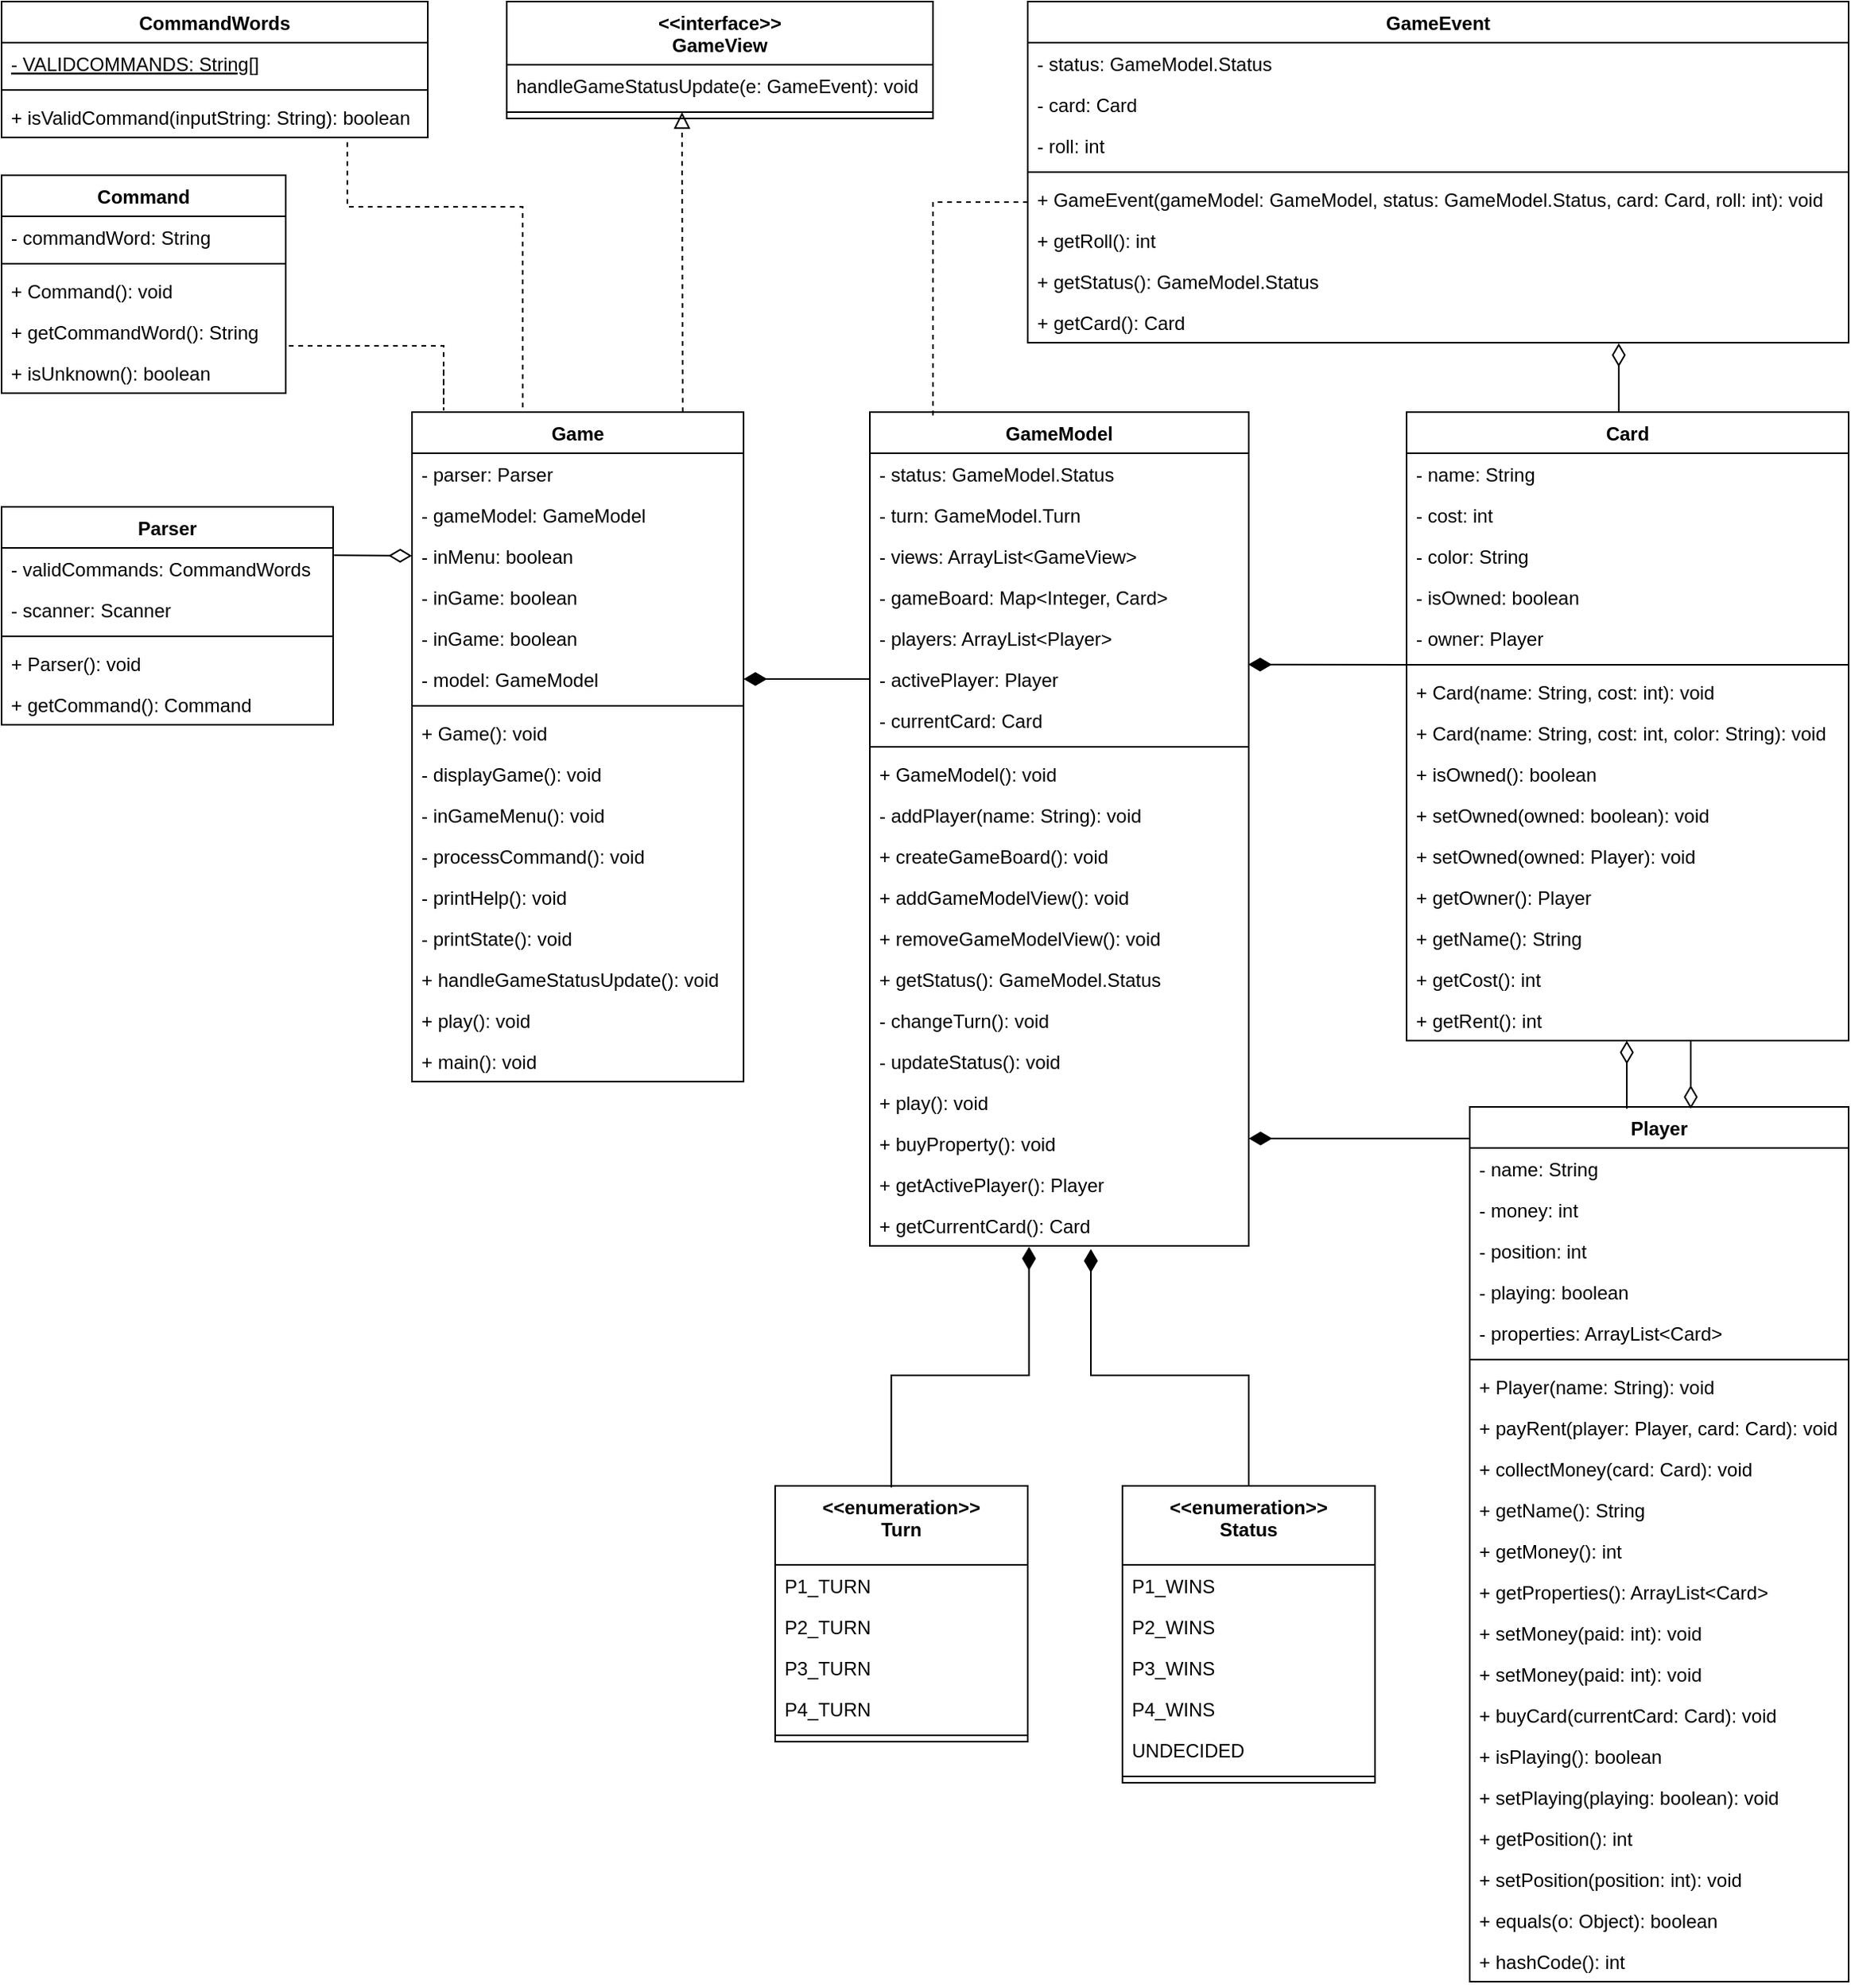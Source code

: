 <mxfile version="15.5.9" type="device"><diagram id="En4SLBmywzHN_7WKzqyG" name="Page-1"><mxGraphModel dx="1293" dy="629" grid="1" gridSize="10" guides="1" tooltips="1" connect="1" arrows="1" fold="1" page="1" pageScale="1" pageWidth="850" pageHeight="1100" math="0" shadow="0"><root><mxCell id="0"/><mxCell id="1" parent="0"/><mxCell id="hy_vPj-adhAZr2jbhqK9-1" value="Game" style="swimlane;fontStyle=1;align=center;verticalAlign=top;childLayout=stackLayout;horizontal=1;startSize=26;horizontalStack=0;resizeParent=1;resizeParentMax=0;resizeLast=0;collapsible=1;marginBottom=0;" parent="1" vertex="1"><mxGeometry x="570" y="460" width="210" height="424" as="geometry"/></mxCell><mxCell id="hy_vPj-adhAZr2jbhqK9-2" value="- parser: Parser&#xA;&#xA;" style="text;strokeColor=none;fillColor=none;align=left;verticalAlign=top;spacingLeft=4;spacingRight=4;overflow=hidden;rotatable=0;points=[[0,0.5],[1,0.5]];portConstraint=eastwest;" parent="hy_vPj-adhAZr2jbhqK9-1" vertex="1"><mxGeometry y="26" width="210" height="26" as="geometry"/></mxCell><mxCell id="hy_vPj-adhAZr2jbhqK9-40" value="- gameModel: GameModel&#xA;&#xA;" style="text;strokeColor=none;fillColor=none;align=left;verticalAlign=top;spacingLeft=4;spacingRight=4;overflow=hidden;rotatable=0;points=[[0,0.5],[1,0.5]];portConstraint=eastwest;" parent="hy_vPj-adhAZr2jbhqK9-1" vertex="1"><mxGeometry y="52" width="210" height="26" as="geometry"/></mxCell><mxCell id="hy_vPj-adhAZr2jbhqK9-41" value="- inMenu: boolean&#xA;&#xA;" style="text;strokeColor=none;fillColor=none;align=left;verticalAlign=top;spacingLeft=4;spacingRight=4;overflow=hidden;rotatable=0;points=[[0,0.5],[1,0.5]];portConstraint=eastwest;" parent="hy_vPj-adhAZr2jbhqK9-1" vertex="1"><mxGeometry y="78" width="210" height="26" as="geometry"/></mxCell><mxCell id="hy_vPj-adhAZr2jbhqK9-42" value="- inGame: boolean&#xA;&#xA;" style="text;strokeColor=none;fillColor=none;align=left;verticalAlign=top;spacingLeft=4;spacingRight=4;overflow=hidden;rotatable=0;points=[[0,0.5],[1,0.5]];portConstraint=eastwest;" parent="hy_vPj-adhAZr2jbhqK9-1" vertex="1"><mxGeometry y="104" width="210" height="26" as="geometry"/></mxCell><mxCell id="hy_vPj-adhAZr2jbhqK9-43" value="- inGame: boolean&#xA;&#xA;" style="text;strokeColor=none;fillColor=none;align=left;verticalAlign=top;spacingLeft=4;spacingRight=4;overflow=hidden;rotatable=0;points=[[0,0.5],[1,0.5]];portConstraint=eastwest;" parent="hy_vPj-adhAZr2jbhqK9-1" vertex="1"><mxGeometry y="130" width="210" height="26" as="geometry"/></mxCell><mxCell id="hy_vPj-adhAZr2jbhqK9-44" value="- model: GameModel&#xA;&#xA;" style="text;strokeColor=none;fillColor=none;align=left;verticalAlign=top;spacingLeft=4;spacingRight=4;overflow=hidden;rotatable=0;points=[[0,0.5],[1,0.5]];portConstraint=eastwest;" parent="hy_vPj-adhAZr2jbhqK9-1" vertex="1"><mxGeometry y="156" width="210" height="26" as="geometry"/></mxCell><mxCell id="hy_vPj-adhAZr2jbhqK9-3" value="" style="line;strokeWidth=1;fillColor=none;align=left;verticalAlign=middle;spacingTop=-1;spacingLeft=3;spacingRight=3;rotatable=0;labelPosition=right;points=[];portConstraint=eastwest;" parent="hy_vPj-adhAZr2jbhqK9-1" vertex="1"><mxGeometry y="182" width="210" height="8" as="geometry"/></mxCell><mxCell id="hy_vPj-adhAZr2jbhqK9-4" value="+ Game(): void" style="text;strokeColor=none;fillColor=none;align=left;verticalAlign=top;spacingLeft=4;spacingRight=4;overflow=hidden;rotatable=0;points=[[0,0.5],[1,0.5]];portConstraint=eastwest;" parent="hy_vPj-adhAZr2jbhqK9-1" vertex="1"><mxGeometry y="190" width="210" height="26" as="geometry"/></mxCell><mxCell id="hy_vPj-adhAZr2jbhqK9-45" value="- displayGame(): void" style="text;strokeColor=none;fillColor=none;align=left;verticalAlign=top;spacingLeft=4;spacingRight=4;overflow=hidden;rotatable=0;points=[[0,0.5],[1,0.5]];portConstraint=eastwest;" parent="hy_vPj-adhAZr2jbhqK9-1" vertex="1"><mxGeometry y="216" width="210" height="26" as="geometry"/></mxCell><mxCell id="hy_vPj-adhAZr2jbhqK9-46" value="- inGameMenu(): void" style="text;strokeColor=none;fillColor=none;align=left;verticalAlign=top;spacingLeft=4;spacingRight=4;overflow=hidden;rotatable=0;points=[[0,0.5],[1,0.5]];portConstraint=eastwest;" parent="hy_vPj-adhAZr2jbhqK9-1" vertex="1"><mxGeometry y="242" width="210" height="26" as="geometry"/></mxCell><mxCell id="hy_vPj-adhAZr2jbhqK9-47" value="- processCommand(): void" style="text;strokeColor=none;fillColor=none;align=left;verticalAlign=top;spacingLeft=4;spacingRight=4;overflow=hidden;rotatable=0;points=[[0,0.5],[1,0.5]];portConstraint=eastwest;" parent="hy_vPj-adhAZr2jbhqK9-1" vertex="1"><mxGeometry y="268" width="210" height="26" as="geometry"/></mxCell><mxCell id="hy_vPj-adhAZr2jbhqK9-48" value="- printHelp(): void" style="text;strokeColor=none;fillColor=none;align=left;verticalAlign=top;spacingLeft=4;spacingRight=4;overflow=hidden;rotatable=0;points=[[0,0.5],[1,0.5]];portConstraint=eastwest;" parent="hy_vPj-adhAZr2jbhqK9-1" vertex="1"><mxGeometry y="294" width="210" height="26" as="geometry"/></mxCell><mxCell id="hy_vPj-adhAZr2jbhqK9-49" value="- printState(): void" style="text;strokeColor=none;fillColor=none;align=left;verticalAlign=top;spacingLeft=4;spacingRight=4;overflow=hidden;rotatable=0;points=[[0,0.5],[1,0.5]];portConstraint=eastwest;" parent="hy_vPj-adhAZr2jbhqK9-1" vertex="1"><mxGeometry y="320" width="210" height="26" as="geometry"/></mxCell><mxCell id="hy_vPj-adhAZr2jbhqK9-50" value="+ handleGameStatusUpdate(): void" style="text;strokeColor=none;fillColor=none;align=left;verticalAlign=top;spacingLeft=4;spacingRight=4;overflow=hidden;rotatable=0;points=[[0,0.5],[1,0.5]];portConstraint=eastwest;" parent="hy_vPj-adhAZr2jbhqK9-1" vertex="1"><mxGeometry y="346" width="210" height="26" as="geometry"/></mxCell><mxCell id="hy_vPj-adhAZr2jbhqK9-51" value="+ play(): void" style="text;strokeColor=none;fillColor=none;align=left;verticalAlign=top;spacingLeft=4;spacingRight=4;overflow=hidden;rotatable=0;points=[[0,0.5],[1,0.5]];portConstraint=eastwest;" parent="hy_vPj-adhAZr2jbhqK9-1" vertex="1"><mxGeometry y="372" width="210" height="26" as="geometry"/></mxCell><mxCell id="hy_vPj-adhAZr2jbhqK9-52" value="+ main(): void" style="text;strokeColor=none;fillColor=none;align=left;verticalAlign=top;spacingLeft=4;spacingRight=4;overflow=hidden;rotatable=0;points=[[0,0.5],[1,0.5]];portConstraint=eastwest;" parent="hy_vPj-adhAZr2jbhqK9-1" vertex="1"><mxGeometry y="398" width="210" height="26" as="geometry"/></mxCell><mxCell id="hy_vPj-adhAZr2jbhqK9-5" value="GameEvent" style="swimlane;fontStyle=1;align=center;verticalAlign=top;childLayout=stackLayout;horizontal=1;startSize=26;horizontalStack=0;resizeParent=1;resizeParentMax=0;resizeLast=0;collapsible=1;marginBottom=0;" parent="1" vertex="1"><mxGeometry x="960" y="200" width="520" height="216" as="geometry"/></mxCell><mxCell id="hy_vPj-adhAZr2jbhqK9-6" value="- status: GameModel.Status" style="text;strokeColor=none;fillColor=none;align=left;verticalAlign=top;spacingLeft=4;spacingRight=4;overflow=hidden;rotatable=0;points=[[0,0.5],[1,0.5]];portConstraint=eastwest;" parent="hy_vPj-adhAZr2jbhqK9-5" vertex="1"><mxGeometry y="26" width="520" height="26" as="geometry"/></mxCell><mxCell id="hy_vPj-adhAZr2jbhqK9-90" value="- card: Card" style="text;strokeColor=none;fillColor=none;align=left;verticalAlign=top;spacingLeft=4;spacingRight=4;overflow=hidden;rotatable=0;points=[[0,0.5],[1,0.5]];portConstraint=eastwest;" parent="hy_vPj-adhAZr2jbhqK9-5" vertex="1"><mxGeometry y="52" width="520" height="26" as="geometry"/></mxCell><mxCell id="hy_vPj-adhAZr2jbhqK9-91" value="- roll: int" style="text;strokeColor=none;fillColor=none;align=left;verticalAlign=top;spacingLeft=4;spacingRight=4;overflow=hidden;rotatable=0;points=[[0,0.5],[1,0.5]];portConstraint=eastwest;" parent="hy_vPj-adhAZr2jbhqK9-5" vertex="1"><mxGeometry y="78" width="520" height="26" as="geometry"/></mxCell><mxCell id="hy_vPj-adhAZr2jbhqK9-7" value="" style="line;strokeWidth=1;fillColor=none;align=left;verticalAlign=middle;spacingTop=-1;spacingLeft=3;spacingRight=3;rotatable=0;labelPosition=right;points=[];portConstraint=eastwest;" parent="hy_vPj-adhAZr2jbhqK9-5" vertex="1"><mxGeometry y="104" width="520" height="8" as="geometry"/></mxCell><mxCell id="hy_vPj-adhAZr2jbhqK9-8" value="+ GameEvent(gameModel: GameModel, status: GameModel.Status, card: Card, roll: int): void" style="text;strokeColor=none;fillColor=none;align=left;verticalAlign=top;spacingLeft=4;spacingRight=4;overflow=hidden;rotatable=0;points=[[0,0.5],[1,0.5]];portConstraint=eastwest;" parent="hy_vPj-adhAZr2jbhqK9-5" vertex="1"><mxGeometry y="112" width="520" height="26" as="geometry"/></mxCell><mxCell id="hy_vPj-adhAZr2jbhqK9-92" value="+ getRoll(): int" style="text;strokeColor=none;fillColor=none;align=left;verticalAlign=top;spacingLeft=4;spacingRight=4;overflow=hidden;rotatable=0;points=[[0,0.5],[1,0.5]];portConstraint=eastwest;" parent="hy_vPj-adhAZr2jbhqK9-5" vertex="1"><mxGeometry y="138" width="520" height="26" as="geometry"/></mxCell><mxCell id="hy_vPj-adhAZr2jbhqK9-93" value="+ getStatus(): GameModel.Status" style="text;strokeColor=none;fillColor=none;align=left;verticalAlign=top;spacingLeft=4;spacingRight=4;overflow=hidden;rotatable=0;points=[[0,0.5],[1,0.5]];portConstraint=eastwest;" parent="hy_vPj-adhAZr2jbhqK9-5" vertex="1"><mxGeometry y="164" width="520" height="26" as="geometry"/></mxCell><mxCell id="hy_vPj-adhAZr2jbhqK9-94" value="+ getCard(): Card" style="text;strokeColor=none;fillColor=none;align=left;verticalAlign=top;spacingLeft=4;spacingRight=4;overflow=hidden;rotatable=0;points=[[0,0.5],[1,0.5]];portConstraint=eastwest;" parent="hy_vPj-adhAZr2jbhqK9-5" vertex="1"><mxGeometry y="190" width="520" height="26" as="geometry"/></mxCell><mxCell id="hy_vPj-adhAZr2jbhqK9-11" value="Parser" style="swimlane;fontStyle=1;align=center;verticalAlign=top;childLayout=stackLayout;horizontal=1;startSize=26;horizontalStack=0;resizeParent=1;resizeParentMax=0;resizeLast=0;collapsible=1;marginBottom=0;" parent="1" vertex="1"><mxGeometry x="310" y="520" width="210" height="138" as="geometry"/></mxCell><mxCell id="hy_vPj-adhAZr2jbhqK9-12" value="- validCommands: CommandWords" style="text;strokeColor=none;fillColor=none;align=left;verticalAlign=top;spacingLeft=4;spacingRight=4;overflow=hidden;rotatable=0;points=[[0,0.5],[1,0.5]];portConstraint=eastwest;" parent="hy_vPj-adhAZr2jbhqK9-11" vertex="1"><mxGeometry y="26" width="210" height="26" as="geometry"/></mxCell><mxCell id="hy_vPj-adhAZr2jbhqK9-146" value="- scanner: Scanner" style="text;strokeColor=none;fillColor=none;align=left;verticalAlign=top;spacingLeft=4;spacingRight=4;overflow=hidden;rotatable=0;points=[[0,0.5],[1,0.5]];portConstraint=eastwest;" parent="hy_vPj-adhAZr2jbhqK9-11" vertex="1"><mxGeometry y="52" width="210" height="26" as="geometry"/></mxCell><mxCell id="hy_vPj-adhAZr2jbhqK9-13" value="" style="line;strokeWidth=1;fillColor=none;align=left;verticalAlign=middle;spacingTop=-1;spacingLeft=3;spacingRight=3;rotatable=0;labelPosition=right;points=[];portConstraint=eastwest;" parent="hy_vPj-adhAZr2jbhqK9-11" vertex="1"><mxGeometry y="78" width="210" height="8" as="geometry"/></mxCell><mxCell id="hy_vPj-adhAZr2jbhqK9-14" value="+ Parser(): void" style="text;strokeColor=none;fillColor=none;align=left;verticalAlign=top;spacingLeft=4;spacingRight=4;overflow=hidden;rotatable=0;points=[[0,0.5],[1,0.5]];portConstraint=eastwest;" parent="hy_vPj-adhAZr2jbhqK9-11" vertex="1"><mxGeometry y="86" width="210" height="26" as="geometry"/></mxCell><mxCell id="hy_vPj-adhAZr2jbhqK9-148" value="+ getCommand(): Command" style="text;strokeColor=none;fillColor=none;align=left;verticalAlign=top;spacingLeft=4;spacingRight=4;overflow=hidden;rotatable=0;points=[[0,0.5],[1,0.5]];portConstraint=eastwest;" parent="hy_vPj-adhAZr2jbhqK9-11" vertex="1"><mxGeometry y="112" width="210" height="26" as="geometry"/></mxCell><mxCell id="hy_vPj-adhAZr2jbhqK9-15" value="Player" style="swimlane;fontStyle=1;align=center;verticalAlign=top;childLayout=stackLayout;horizontal=1;startSize=26;horizontalStack=0;resizeParent=1;resizeParentMax=0;resizeLast=0;collapsible=1;marginBottom=0;" parent="1" vertex="1"><mxGeometry x="1240" y="900" width="240" height="554" as="geometry"/></mxCell><mxCell id="hy_vPj-adhAZr2jbhqK9-16" value="- name: String" style="text;strokeColor=none;fillColor=none;align=left;verticalAlign=top;spacingLeft=4;spacingRight=4;overflow=hidden;rotatable=0;points=[[0,0.5],[1,0.5]];portConstraint=eastwest;" parent="hy_vPj-adhAZr2jbhqK9-15" vertex="1"><mxGeometry y="26" width="240" height="26" as="geometry"/></mxCell><mxCell id="hy_vPj-adhAZr2jbhqK9-123" value="- money: int" style="text;strokeColor=none;fillColor=none;align=left;verticalAlign=top;spacingLeft=4;spacingRight=4;overflow=hidden;rotatable=0;points=[[0,0.5],[1,0.5]];portConstraint=eastwest;" parent="hy_vPj-adhAZr2jbhqK9-15" vertex="1"><mxGeometry y="52" width="240" height="26" as="geometry"/></mxCell><mxCell id="hy_vPj-adhAZr2jbhqK9-124" value="- position: int" style="text;strokeColor=none;fillColor=none;align=left;verticalAlign=top;spacingLeft=4;spacingRight=4;overflow=hidden;rotatable=0;points=[[0,0.5],[1,0.5]];portConstraint=eastwest;" parent="hy_vPj-adhAZr2jbhqK9-15" vertex="1"><mxGeometry y="78" width="240" height="26" as="geometry"/></mxCell><mxCell id="hy_vPj-adhAZr2jbhqK9-125" value="- playing: boolean" style="text;strokeColor=none;fillColor=none;align=left;verticalAlign=top;spacingLeft=4;spacingRight=4;overflow=hidden;rotatable=0;points=[[0,0.5],[1,0.5]];portConstraint=eastwest;" parent="hy_vPj-adhAZr2jbhqK9-15" vertex="1"><mxGeometry y="104" width="240" height="26" as="geometry"/></mxCell><mxCell id="hy_vPj-adhAZr2jbhqK9-126" value="- properties: ArrayList&lt;Card&gt;" style="text;strokeColor=none;fillColor=none;align=left;verticalAlign=top;spacingLeft=4;spacingRight=4;overflow=hidden;rotatable=0;points=[[0,0.5],[1,0.5]];portConstraint=eastwest;" parent="hy_vPj-adhAZr2jbhqK9-15" vertex="1"><mxGeometry y="130" width="240" height="26" as="geometry"/></mxCell><mxCell id="hy_vPj-adhAZr2jbhqK9-17" value="" style="line;strokeWidth=1;fillColor=none;align=left;verticalAlign=middle;spacingTop=-1;spacingLeft=3;spacingRight=3;rotatable=0;labelPosition=right;points=[];portConstraint=eastwest;" parent="hy_vPj-adhAZr2jbhqK9-15" vertex="1"><mxGeometry y="156" width="240" height="8" as="geometry"/></mxCell><mxCell id="hy_vPj-adhAZr2jbhqK9-18" value="+ Player(name: String): void" style="text;strokeColor=none;fillColor=none;align=left;verticalAlign=top;spacingLeft=4;spacingRight=4;overflow=hidden;rotatable=0;points=[[0,0.5],[1,0.5]];portConstraint=eastwest;" parent="hy_vPj-adhAZr2jbhqK9-15" vertex="1"><mxGeometry y="164" width="240" height="26" as="geometry"/></mxCell><mxCell id="hy_vPj-adhAZr2jbhqK9-127" value="+ payRent(player: Player, card: Card): void" style="text;strokeColor=none;fillColor=none;align=left;verticalAlign=top;spacingLeft=4;spacingRight=4;overflow=hidden;rotatable=0;points=[[0,0.5],[1,0.5]];portConstraint=eastwest;" parent="hy_vPj-adhAZr2jbhqK9-15" vertex="1"><mxGeometry y="190" width="240" height="26" as="geometry"/></mxCell><mxCell id="hy_vPj-adhAZr2jbhqK9-128" value="+ collectMoney(card: Card): void" style="text;strokeColor=none;fillColor=none;align=left;verticalAlign=top;spacingLeft=4;spacingRight=4;overflow=hidden;rotatable=0;points=[[0,0.5],[1,0.5]];portConstraint=eastwest;" parent="hy_vPj-adhAZr2jbhqK9-15" vertex="1"><mxGeometry y="216" width="240" height="26" as="geometry"/></mxCell><mxCell id="hy_vPj-adhAZr2jbhqK9-129" value="+ getName(): String" style="text;strokeColor=none;fillColor=none;align=left;verticalAlign=top;spacingLeft=4;spacingRight=4;overflow=hidden;rotatable=0;points=[[0,0.5],[1,0.5]];portConstraint=eastwest;" parent="hy_vPj-adhAZr2jbhqK9-15" vertex="1"><mxGeometry y="242" width="240" height="26" as="geometry"/></mxCell><mxCell id="hy_vPj-adhAZr2jbhqK9-130" value="+ getMoney(): int" style="text;strokeColor=none;fillColor=none;align=left;verticalAlign=top;spacingLeft=4;spacingRight=4;overflow=hidden;rotatable=0;points=[[0,0.5],[1,0.5]];portConstraint=eastwest;" parent="hy_vPj-adhAZr2jbhqK9-15" vertex="1"><mxGeometry y="268" width="240" height="26" as="geometry"/></mxCell><mxCell id="hy_vPj-adhAZr2jbhqK9-131" value="+ getProperties(): ArrayList&lt;Card&gt;" style="text;strokeColor=none;fillColor=none;align=left;verticalAlign=top;spacingLeft=4;spacingRight=4;overflow=hidden;rotatable=0;points=[[0,0.5],[1,0.5]];portConstraint=eastwest;" parent="hy_vPj-adhAZr2jbhqK9-15" vertex="1"><mxGeometry y="294" width="240" height="26" as="geometry"/></mxCell><mxCell id="hy_vPj-adhAZr2jbhqK9-132" value="+ setMoney(paid: int): void" style="text;strokeColor=none;fillColor=none;align=left;verticalAlign=top;spacingLeft=4;spacingRight=4;overflow=hidden;rotatable=0;points=[[0,0.5],[1,0.5]];portConstraint=eastwest;" parent="hy_vPj-adhAZr2jbhqK9-15" vertex="1"><mxGeometry y="320" width="240" height="26" as="geometry"/></mxCell><mxCell id="hy_vPj-adhAZr2jbhqK9-133" value="+ setMoney(paid: int): void" style="text;strokeColor=none;fillColor=none;align=left;verticalAlign=top;spacingLeft=4;spacingRight=4;overflow=hidden;rotatable=0;points=[[0,0.5],[1,0.5]];portConstraint=eastwest;" parent="hy_vPj-adhAZr2jbhqK9-15" vertex="1"><mxGeometry y="346" width="240" height="26" as="geometry"/></mxCell><mxCell id="hy_vPj-adhAZr2jbhqK9-134" value="+ buyCard(currentCard: Card): void" style="text;strokeColor=none;fillColor=none;align=left;verticalAlign=top;spacingLeft=4;spacingRight=4;overflow=hidden;rotatable=0;points=[[0,0.5],[1,0.5]];portConstraint=eastwest;" parent="hy_vPj-adhAZr2jbhqK9-15" vertex="1"><mxGeometry y="372" width="240" height="26" as="geometry"/></mxCell><mxCell id="hy_vPj-adhAZr2jbhqK9-135" value="+ isPlaying(): boolean" style="text;strokeColor=none;fillColor=none;align=left;verticalAlign=top;spacingLeft=4;spacingRight=4;overflow=hidden;rotatable=0;points=[[0,0.5],[1,0.5]];portConstraint=eastwest;" parent="hy_vPj-adhAZr2jbhqK9-15" vertex="1"><mxGeometry y="398" width="240" height="26" as="geometry"/></mxCell><mxCell id="hy_vPj-adhAZr2jbhqK9-136" value="+ setPlaying(playing: boolean): void" style="text;strokeColor=none;fillColor=none;align=left;verticalAlign=top;spacingLeft=4;spacingRight=4;overflow=hidden;rotatable=0;points=[[0,0.5],[1,0.5]];portConstraint=eastwest;" parent="hy_vPj-adhAZr2jbhqK9-15" vertex="1"><mxGeometry y="424" width="240" height="26" as="geometry"/></mxCell><mxCell id="hy_vPj-adhAZr2jbhqK9-137" value="+ getPosition(): int" style="text;strokeColor=none;fillColor=none;align=left;verticalAlign=top;spacingLeft=4;spacingRight=4;overflow=hidden;rotatable=0;points=[[0,0.5],[1,0.5]];portConstraint=eastwest;" parent="hy_vPj-adhAZr2jbhqK9-15" vertex="1"><mxGeometry y="450" width="240" height="26" as="geometry"/></mxCell><mxCell id="hy_vPj-adhAZr2jbhqK9-138" value="+ setPosition(position: int): void" style="text;strokeColor=none;fillColor=none;align=left;verticalAlign=top;spacingLeft=4;spacingRight=4;overflow=hidden;rotatable=0;points=[[0,0.5],[1,0.5]];portConstraint=eastwest;" parent="hy_vPj-adhAZr2jbhqK9-15" vertex="1"><mxGeometry y="476" width="240" height="26" as="geometry"/></mxCell><mxCell id="hy_vPj-adhAZr2jbhqK9-139" value="+ equals(o: Object): boolean" style="text;strokeColor=none;fillColor=none;align=left;verticalAlign=top;spacingLeft=4;spacingRight=4;overflow=hidden;rotatable=0;points=[[0,0.5],[1,0.5]];portConstraint=eastwest;" parent="hy_vPj-adhAZr2jbhqK9-15" vertex="1"><mxGeometry y="502" width="240" height="26" as="geometry"/></mxCell><mxCell id="hy_vPj-adhAZr2jbhqK9-140" value="+ hashCode(): int" style="text;strokeColor=none;fillColor=none;align=left;verticalAlign=top;spacingLeft=4;spacingRight=4;overflow=hidden;rotatable=0;points=[[0,0.5],[1,0.5]];portConstraint=eastwest;" parent="hy_vPj-adhAZr2jbhqK9-15" vertex="1"><mxGeometry y="528" width="240" height="26" as="geometry"/></mxCell><mxCell id="hy_vPj-adhAZr2jbhqK9-19" value="Command" style="swimlane;fontStyle=1;align=center;verticalAlign=top;childLayout=stackLayout;horizontal=1;startSize=26;horizontalStack=0;resizeParent=1;resizeParentMax=0;resizeLast=0;collapsible=1;marginBottom=0;" parent="1" vertex="1"><mxGeometry x="310" y="310" width="180" height="138" as="geometry"/></mxCell><mxCell id="hy_vPj-adhAZr2jbhqK9-20" value="- commandWord: String" style="text;strokeColor=none;fillColor=none;align=left;verticalAlign=top;spacingLeft=4;spacingRight=4;overflow=hidden;rotatable=0;points=[[0,0.5],[1,0.5]];portConstraint=eastwest;" parent="hy_vPj-adhAZr2jbhqK9-19" vertex="1"><mxGeometry y="26" width="180" height="26" as="geometry"/></mxCell><mxCell id="hy_vPj-adhAZr2jbhqK9-21" value="" style="line;strokeWidth=1;fillColor=none;align=left;verticalAlign=middle;spacingTop=-1;spacingLeft=3;spacingRight=3;rotatable=0;labelPosition=right;points=[];portConstraint=eastwest;" parent="hy_vPj-adhAZr2jbhqK9-19" vertex="1"><mxGeometry y="52" width="180" height="8" as="geometry"/></mxCell><mxCell id="hy_vPj-adhAZr2jbhqK9-22" value="+ Command(): void" style="text;strokeColor=none;fillColor=none;align=left;verticalAlign=top;spacingLeft=4;spacingRight=4;overflow=hidden;rotatable=0;points=[[0,0.5],[1,0.5]];portConstraint=eastwest;" parent="hy_vPj-adhAZr2jbhqK9-19" vertex="1"><mxGeometry y="60" width="180" height="26" as="geometry"/></mxCell><mxCell id="hy_vPj-adhAZr2jbhqK9-149" value="+ getCommandWord(): String" style="text;strokeColor=none;fillColor=none;align=left;verticalAlign=top;spacingLeft=4;spacingRight=4;overflow=hidden;rotatable=0;points=[[0,0.5],[1,0.5]];portConstraint=eastwest;" parent="hy_vPj-adhAZr2jbhqK9-19" vertex="1"><mxGeometry y="86" width="180" height="26" as="geometry"/></mxCell><mxCell id="hy_vPj-adhAZr2jbhqK9-150" value="+ isUnknown(): boolean" style="text;strokeColor=none;fillColor=none;align=left;verticalAlign=top;spacingLeft=4;spacingRight=4;overflow=hidden;rotatable=0;points=[[0,0.5],[1,0.5]];portConstraint=eastwest;" parent="hy_vPj-adhAZr2jbhqK9-19" vertex="1"><mxGeometry y="112" width="180" height="26" as="geometry"/></mxCell><mxCell id="hy_vPj-adhAZr2jbhqK9-23" value="GameModel" style="swimlane;fontStyle=1;align=center;verticalAlign=top;childLayout=stackLayout;horizontal=1;startSize=26;horizontalStack=0;resizeParent=1;resizeParentMax=0;resizeLast=0;collapsible=1;marginBottom=0;" parent="1" vertex="1"><mxGeometry x="860" y="460" width="240" height="528" as="geometry"/></mxCell><mxCell id="hy_vPj-adhAZr2jbhqK9-24" value="- status: GameModel.Status" style="text;strokeColor=none;fillColor=none;align=left;verticalAlign=top;spacingLeft=4;spacingRight=4;overflow=hidden;rotatable=0;points=[[0,0.5],[1,0.5]];portConstraint=eastwest;" parent="hy_vPj-adhAZr2jbhqK9-23" vertex="1"><mxGeometry y="26" width="240" height="26" as="geometry"/></mxCell><mxCell id="hy_vPj-adhAZr2jbhqK9-53" value="- turn: GameModel.Turn" style="text;strokeColor=none;fillColor=none;align=left;verticalAlign=top;spacingLeft=4;spacingRight=4;overflow=hidden;rotatable=0;points=[[0,0.5],[1,0.5]];portConstraint=eastwest;" parent="hy_vPj-adhAZr2jbhqK9-23" vertex="1"><mxGeometry y="52" width="240" height="26" as="geometry"/></mxCell><mxCell id="hy_vPj-adhAZr2jbhqK9-54" value="- views: ArrayList&lt;GameView&gt;" style="text;strokeColor=none;fillColor=none;align=left;verticalAlign=top;spacingLeft=4;spacingRight=4;overflow=hidden;rotatable=0;points=[[0,0.5],[1,0.5]];portConstraint=eastwest;" parent="hy_vPj-adhAZr2jbhqK9-23" vertex="1"><mxGeometry y="78" width="240" height="26" as="geometry"/></mxCell><mxCell id="hy_vPj-adhAZr2jbhqK9-55" value="- gameBoard: Map&lt;Integer, Card&gt;" style="text;strokeColor=none;fillColor=none;align=left;verticalAlign=top;spacingLeft=4;spacingRight=4;overflow=hidden;rotatable=0;points=[[0,0.5],[1,0.5]];portConstraint=eastwest;" parent="hy_vPj-adhAZr2jbhqK9-23" vertex="1"><mxGeometry y="104" width="240" height="26" as="geometry"/></mxCell><mxCell id="hy_vPj-adhAZr2jbhqK9-56" value="- players: ArrayList&lt;Player&gt;" style="text;strokeColor=none;fillColor=none;align=left;verticalAlign=top;spacingLeft=4;spacingRight=4;overflow=hidden;rotatable=0;points=[[0,0.5],[1,0.5]];portConstraint=eastwest;" parent="hy_vPj-adhAZr2jbhqK9-23" vertex="1"><mxGeometry y="130" width="240" height="26" as="geometry"/></mxCell><mxCell id="hy_vPj-adhAZr2jbhqK9-57" value="- activePlayer: Player" style="text;strokeColor=none;fillColor=none;align=left;verticalAlign=top;spacingLeft=4;spacingRight=4;overflow=hidden;rotatable=0;points=[[0,0.5],[1,0.5]];portConstraint=eastwest;" parent="hy_vPj-adhAZr2jbhqK9-23" vertex="1"><mxGeometry y="156" width="240" height="26" as="geometry"/></mxCell><mxCell id="hy_vPj-adhAZr2jbhqK9-58" value="- currentCard: Card" style="text;strokeColor=none;fillColor=none;align=left;verticalAlign=top;spacingLeft=4;spacingRight=4;overflow=hidden;rotatable=0;points=[[0,0.5],[1,0.5]];portConstraint=eastwest;" parent="hy_vPj-adhAZr2jbhqK9-23" vertex="1"><mxGeometry y="182" width="240" height="26" as="geometry"/></mxCell><mxCell id="hy_vPj-adhAZr2jbhqK9-25" value="" style="line;strokeWidth=1;fillColor=none;align=left;verticalAlign=middle;spacingTop=-1;spacingLeft=3;spacingRight=3;rotatable=0;labelPosition=right;points=[];portConstraint=eastwest;" parent="hy_vPj-adhAZr2jbhqK9-23" vertex="1"><mxGeometry y="208" width="240" height="8" as="geometry"/></mxCell><mxCell id="hy_vPj-adhAZr2jbhqK9-26" value="+ GameModel(): void" style="text;strokeColor=none;fillColor=none;align=left;verticalAlign=top;spacingLeft=4;spacingRight=4;overflow=hidden;rotatable=0;points=[[0,0.5],[1,0.5]];portConstraint=eastwest;" parent="hy_vPj-adhAZr2jbhqK9-23" vertex="1"><mxGeometry y="216" width="240" height="26" as="geometry"/></mxCell><mxCell id="hy_vPj-adhAZr2jbhqK9-60" value="- addPlayer(name: String): void" style="text;strokeColor=none;fillColor=none;align=left;verticalAlign=top;spacingLeft=4;spacingRight=4;overflow=hidden;rotatable=0;points=[[0,0.5],[1,0.5]];portConstraint=eastwest;" parent="hy_vPj-adhAZr2jbhqK9-23" vertex="1"><mxGeometry y="242" width="240" height="26" as="geometry"/></mxCell><mxCell id="hy_vPj-adhAZr2jbhqK9-61" value="+ createGameBoard(): void" style="text;strokeColor=none;fillColor=none;align=left;verticalAlign=top;spacingLeft=4;spacingRight=4;overflow=hidden;rotatable=0;points=[[0,0.5],[1,0.5]];portConstraint=eastwest;" parent="hy_vPj-adhAZr2jbhqK9-23" vertex="1"><mxGeometry y="268" width="240" height="26" as="geometry"/></mxCell><mxCell id="hy_vPj-adhAZr2jbhqK9-62" value="+ addGameModelView(): void" style="text;strokeColor=none;fillColor=none;align=left;verticalAlign=top;spacingLeft=4;spacingRight=4;overflow=hidden;rotatable=0;points=[[0,0.5],[1,0.5]];portConstraint=eastwest;" parent="hy_vPj-adhAZr2jbhqK9-23" vertex="1"><mxGeometry y="294" width="240" height="26" as="geometry"/></mxCell><mxCell id="hy_vPj-adhAZr2jbhqK9-63" value="+ removeGameModelView(): void" style="text;strokeColor=none;fillColor=none;align=left;verticalAlign=top;spacingLeft=4;spacingRight=4;overflow=hidden;rotatable=0;points=[[0,0.5],[1,0.5]];portConstraint=eastwest;" parent="hy_vPj-adhAZr2jbhqK9-23" vertex="1"><mxGeometry y="320" width="240" height="26" as="geometry"/></mxCell><mxCell id="hy_vPj-adhAZr2jbhqK9-64" value="+ getStatus(): GameModel.Status" style="text;strokeColor=none;fillColor=none;align=left;verticalAlign=top;spacingLeft=4;spacingRight=4;overflow=hidden;rotatable=0;points=[[0,0.5],[1,0.5]];portConstraint=eastwest;" parent="hy_vPj-adhAZr2jbhqK9-23" vertex="1"><mxGeometry y="346" width="240" height="26" as="geometry"/></mxCell><mxCell id="hy_vPj-adhAZr2jbhqK9-65" value="- changeTurn(): void" style="text;strokeColor=none;fillColor=none;align=left;verticalAlign=top;spacingLeft=4;spacingRight=4;overflow=hidden;rotatable=0;points=[[0,0.5],[1,0.5]];portConstraint=eastwest;" parent="hy_vPj-adhAZr2jbhqK9-23" vertex="1"><mxGeometry y="372" width="240" height="26" as="geometry"/></mxCell><mxCell id="hy_vPj-adhAZr2jbhqK9-66" value="- updateStatus(): void" style="text;strokeColor=none;fillColor=none;align=left;verticalAlign=top;spacingLeft=4;spacingRight=4;overflow=hidden;rotatable=0;points=[[0,0.5],[1,0.5]];portConstraint=eastwest;" parent="hy_vPj-adhAZr2jbhqK9-23" vertex="1"><mxGeometry y="398" width="240" height="26" as="geometry"/></mxCell><mxCell id="hy_vPj-adhAZr2jbhqK9-67" value="+ play(): void" style="text;strokeColor=none;fillColor=none;align=left;verticalAlign=top;spacingLeft=4;spacingRight=4;overflow=hidden;rotatable=0;points=[[0,0.5],[1,0.5]];portConstraint=eastwest;" parent="hy_vPj-adhAZr2jbhqK9-23" vertex="1"><mxGeometry y="424" width="240" height="26" as="geometry"/></mxCell><mxCell id="hy_vPj-adhAZr2jbhqK9-68" value="+ buyProperty(): void" style="text;strokeColor=none;fillColor=none;align=left;verticalAlign=top;spacingLeft=4;spacingRight=4;overflow=hidden;rotatable=0;points=[[0,0.5],[1,0.5]];portConstraint=eastwest;" parent="hy_vPj-adhAZr2jbhqK9-23" vertex="1"><mxGeometry y="450" width="240" height="26" as="geometry"/></mxCell><mxCell id="hy_vPj-adhAZr2jbhqK9-69" value="+ getActivePlayer(): Player" style="text;strokeColor=none;fillColor=none;align=left;verticalAlign=top;spacingLeft=4;spacingRight=4;overflow=hidden;rotatable=0;points=[[0,0.5],[1,0.5]];portConstraint=eastwest;" parent="hy_vPj-adhAZr2jbhqK9-23" vertex="1"><mxGeometry y="476" width="240" height="26" as="geometry"/></mxCell><mxCell id="hy_vPj-adhAZr2jbhqK9-70" value="+ getCurrentCard(): Card" style="text;strokeColor=none;fillColor=none;align=left;verticalAlign=top;spacingLeft=4;spacingRight=4;overflow=hidden;rotatable=0;points=[[0,0.5],[1,0.5]];portConstraint=eastwest;" parent="hy_vPj-adhAZr2jbhqK9-23" vertex="1"><mxGeometry y="502" width="240" height="26" as="geometry"/></mxCell><mxCell id="hy_vPj-adhAZr2jbhqK9-27" value="Card" style="swimlane;fontStyle=1;align=center;verticalAlign=top;childLayout=stackLayout;horizontal=1;startSize=26;horizontalStack=0;resizeParent=1;resizeParentMax=0;resizeLast=0;collapsible=1;marginBottom=0;" parent="1" vertex="1"><mxGeometry x="1200" y="460" width="280" height="398" as="geometry"/></mxCell><mxCell id="hy_vPj-adhAZr2jbhqK9-28" value="- name: String" style="text;strokeColor=none;fillColor=none;align=left;verticalAlign=top;spacingLeft=4;spacingRight=4;overflow=hidden;rotatable=0;points=[[0,0.5],[1,0.5]];portConstraint=eastwest;" parent="hy_vPj-adhAZr2jbhqK9-27" vertex="1"><mxGeometry y="26" width="280" height="26" as="geometry"/></mxCell><mxCell id="hy_vPj-adhAZr2jbhqK9-95" value="- cost: int" style="text;strokeColor=none;fillColor=none;align=left;verticalAlign=top;spacingLeft=4;spacingRight=4;overflow=hidden;rotatable=0;points=[[0,0.5],[1,0.5]];portConstraint=eastwest;" parent="hy_vPj-adhAZr2jbhqK9-27" vertex="1"><mxGeometry y="52" width="280" height="26" as="geometry"/></mxCell><mxCell id="hy_vPj-adhAZr2jbhqK9-96" value="- color: String" style="text;strokeColor=none;fillColor=none;align=left;verticalAlign=top;spacingLeft=4;spacingRight=4;overflow=hidden;rotatable=0;points=[[0,0.5],[1,0.5]];portConstraint=eastwest;" parent="hy_vPj-adhAZr2jbhqK9-27" vertex="1"><mxGeometry y="78" width="280" height="26" as="geometry"/></mxCell><mxCell id="hy_vPj-adhAZr2jbhqK9-97" value="- isOwned: boolean" style="text;strokeColor=none;fillColor=none;align=left;verticalAlign=top;spacingLeft=4;spacingRight=4;overflow=hidden;rotatable=0;points=[[0,0.5],[1,0.5]];portConstraint=eastwest;" parent="hy_vPj-adhAZr2jbhqK9-27" vertex="1"><mxGeometry y="104" width="280" height="26" as="geometry"/></mxCell><mxCell id="hy_vPj-adhAZr2jbhqK9-98" value="- owner: Player" style="text;strokeColor=none;fillColor=none;align=left;verticalAlign=top;spacingLeft=4;spacingRight=4;overflow=hidden;rotatable=0;points=[[0,0.5],[1,0.5]];portConstraint=eastwest;" parent="hy_vPj-adhAZr2jbhqK9-27" vertex="1"><mxGeometry y="130" width="280" height="26" as="geometry"/></mxCell><mxCell id="hy_vPj-adhAZr2jbhqK9-29" value="" style="line;strokeWidth=1;fillColor=none;align=left;verticalAlign=middle;spacingTop=-1;spacingLeft=3;spacingRight=3;rotatable=0;labelPosition=right;points=[];portConstraint=eastwest;" parent="hy_vPj-adhAZr2jbhqK9-27" vertex="1"><mxGeometry y="156" width="280" height="8" as="geometry"/></mxCell><mxCell id="hy_vPj-adhAZr2jbhqK9-30" value="+ Card(name: String, cost: int): void" style="text;strokeColor=none;fillColor=none;align=left;verticalAlign=top;spacingLeft=4;spacingRight=4;overflow=hidden;rotatable=0;points=[[0,0.5],[1,0.5]];portConstraint=eastwest;" parent="hy_vPj-adhAZr2jbhqK9-27" vertex="1"><mxGeometry y="164" width="280" height="26" as="geometry"/></mxCell><mxCell id="hy_vPj-adhAZr2jbhqK9-99" value="+ Card(name: String, cost: int, color: String): void" style="text;strokeColor=none;fillColor=none;align=left;verticalAlign=top;spacingLeft=4;spacingRight=4;overflow=hidden;rotatable=0;points=[[0,0.5],[1,0.5]];portConstraint=eastwest;" parent="hy_vPj-adhAZr2jbhqK9-27" vertex="1"><mxGeometry y="190" width="280" height="26" as="geometry"/></mxCell><mxCell id="hy_vPj-adhAZr2jbhqK9-100" value="+ isOwned(): boolean" style="text;strokeColor=none;fillColor=none;align=left;verticalAlign=top;spacingLeft=4;spacingRight=4;overflow=hidden;rotatable=0;points=[[0,0.5],[1,0.5]];portConstraint=eastwest;" parent="hy_vPj-adhAZr2jbhqK9-27" vertex="1"><mxGeometry y="216" width="280" height="26" as="geometry"/></mxCell><mxCell id="hy_vPj-adhAZr2jbhqK9-101" value="+ setOwned(owned: boolean): void" style="text;strokeColor=none;fillColor=none;align=left;verticalAlign=top;spacingLeft=4;spacingRight=4;overflow=hidden;rotatable=0;points=[[0,0.5],[1,0.5]];portConstraint=eastwest;" parent="hy_vPj-adhAZr2jbhqK9-27" vertex="1"><mxGeometry y="242" width="280" height="26" as="geometry"/></mxCell><mxCell id="hy_vPj-adhAZr2jbhqK9-102" value="+ setOwned(owned: Player): void" style="text;strokeColor=none;fillColor=none;align=left;verticalAlign=top;spacingLeft=4;spacingRight=4;overflow=hidden;rotatable=0;points=[[0,0.5],[1,0.5]];portConstraint=eastwest;" parent="hy_vPj-adhAZr2jbhqK9-27" vertex="1"><mxGeometry y="268" width="280" height="26" as="geometry"/></mxCell><mxCell id="hy_vPj-adhAZr2jbhqK9-103" value="+ getOwner(): Player" style="text;strokeColor=none;fillColor=none;align=left;verticalAlign=top;spacingLeft=4;spacingRight=4;overflow=hidden;rotatable=0;points=[[0,0.5],[1,0.5]];portConstraint=eastwest;" parent="hy_vPj-adhAZr2jbhqK9-27" vertex="1"><mxGeometry y="294" width="280" height="26" as="geometry"/></mxCell><mxCell id="hy_vPj-adhAZr2jbhqK9-104" value="+ getName(): String" style="text;strokeColor=none;fillColor=none;align=left;verticalAlign=top;spacingLeft=4;spacingRight=4;overflow=hidden;rotatable=0;points=[[0,0.5],[1,0.5]];portConstraint=eastwest;" parent="hy_vPj-adhAZr2jbhqK9-27" vertex="1"><mxGeometry y="320" width="280" height="26" as="geometry"/></mxCell><mxCell id="hy_vPj-adhAZr2jbhqK9-105" value="+ getCost(): int" style="text;strokeColor=none;fillColor=none;align=left;verticalAlign=top;spacingLeft=4;spacingRight=4;overflow=hidden;rotatable=0;points=[[0,0.5],[1,0.5]];portConstraint=eastwest;" parent="hy_vPj-adhAZr2jbhqK9-27" vertex="1"><mxGeometry y="346" width="280" height="26" as="geometry"/></mxCell><mxCell id="hy_vPj-adhAZr2jbhqK9-106" value="+ getRent(): int" style="text;strokeColor=none;fillColor=none;align=left;verticalAlign=top;spacingLeft=4;spacingRight=4;overflow=hidden;rotatable=0;points=[[0,0.5],[1,0.5]];portConstraint=eastwest;" parent="hy_vPj-adhAZr2jbhqK9-27" vertex="1"><mxGeometry y="372" width="280" height="26" as="geometry"/></mxCell><mxCell id="hy_vPj-adhAZr2jbhqK9-31" value="CommandWords" style="swimlane;fontStyle=1;align=center;verticalAlign=top;childLayout=stackLayout;horizontal=1;startSize=26;horizontalStack=0;resizeParent=1;resizeParentMax=0;resizeLast=0;collapsible=1;marginBottom=0;" parent="1" vertex="1"><mxGeometry x="310" y="200" width="270" height="86" as="geometry"/></mxCell><mxCell id="hy_vPj-adhAZr2jbhqK9-32" value="- VALIDCOMMANDS: String[]" style="text;strokeColor=none;fillColor=none;align=left;verticalAlign=top;spacingLeft=4;spacingRight=4;overflow=hidden;rotatable=0;points=[[0,0.5],[1,0.5]];portConstraint=eastwest;fontStyle=4" parent="hy_vPj-adhAZr2jbhqK9-31" vertex="1"><mxGeometry y="26" width="270" height="26" as="geometry"/></mxCell><mxCell id="hy_vPj-adhAZr2jbhqK9-33" value="" style="line;strokeWidth=1;fillColor=none;align=left;verticalAlign=middle;spacingTop=-1;spacingLeft=3;spacingRight=3;rotatable=0;labelPosition=right;points=[];portConstraint=eastwest;" parent="hy_vPj-adhAZr2jbhqK9-31" vertex="1"><mxGeometry y="52" width="270" height="8" as="geometry"/></mxCell><mxCell id="hy_vPj-adhAZr2jbhqK9-34" value="+ isValidCommand(inputString: String): boolean" style="text;strokeColor=none;fillColor=none;align=left;verticalAlign=top;spacingLeft=4;spacingRight=4;overflow=hidden;rotatable=0;points=[[0,0.5],[1,0.5]];portConstraint=eastwest;" parent="hy_vPj-adhAZr2jbhqK9-31" vertex="1"><mxGeometry y="60" width="270" height="26" as="geometry"/></mxCell><mxCell id="hy_vPj-adhAZr2jbhqK9-71" value="&lt;&lt;enumeration&gt;&gt;&#xA;Status&#xA;" style="swimlane;fontStyle=1;align=center;verticalAlign=top;childLayout=stackLayout;horizontal=1;startSize=50;horizontalStack=0;resizeParent=1;resizeParentMax=0;resizeLast=0;collapsible=1;marginBottom=0;" parent="1" vertex="1"><mxGeometry x="1020" y="1140" width="160" height="188" as="geometry"/></mxCell><mxCell id="hy_vPj-adhAZr2jbhqK9-72" value="P1_WINS" style="text;strokeColor=none;fillColor=none;align=left;verticalAlign=top;spacingLeft=4;spacingRight=4;overflow=hidden;rotatable=0;points=[[0,0.5],[1,0.5]];portConstraint=eastwest;" parent="hy_vPj-adhAZr2jbhqK9-71" vertex="1"><mxGeometry y="50" width="160" height="26" as="geometry"/></mxCell><mxCell id="hy_vPj-adhAZr2jbhqK9-75" value="P2_WINS" style="text;strokeColor=none;fillColor=none;align=left;verticalAlign=top;spacingLeft=4;spacingRight=4;overflow=hidden;rotatable=0;points=[[0,0.5],[1,0.5]];portConstraint=eastwest;" parent="hy_vPj-adhAZr2jbhqK9-71" vertex="1"><mxGeometry y="76" width="160" height="26" as="geometry"/></mxCell><mxCell id="hy_vPj-adhAZr2jbhqK9-76" value="P3_WINS" style="text;strokeColor=none;fillColor=none;align=left;verticalAlign=top;spacingLeft=4;spacingRight=4;overflow=hidden;rotatable=0;points=[[0,0.5],[1,0.5]];portConstraint=eastwest;" parent="hy_vPj-adhAZr2jbhqK9-71" vertex="1"><mxGeometry y="102" width="160" height="26" as="geometry"/></mxCell><mxCell id="hy_vPj-adhAZr2jbhqK9-77" value="P4_WINS" style="text;strokeColor=none;fillColor=none;align=left;verticalAlign=top;spacingLeft=4;spacingRight=4;overflow=hidden;rotatable=0;points=[[0,0.5],[1,0.5]];portConstraint=eastwest;" parent="hy_vPj-adhAZr2jbhqK9-71" vertex="1"><mxGeometry y="128" width="160" height="26" as="geometry"/></mxCell><mxCell id="hy_vPj-adhAZr2jbhqK9-78" value="UNDECIDED" style="text;strokeColor=none;fillColor=none;align=left;verticalAlign=top;spacingLeft=4;spacingRight=4;overflow=hidden;rotatable=0;points=[[0,0.5],[1,0.5]];portConstraint=eastwest;" parent="hy_vPj-adhAZr2jbhqK9-71" vertex="1"><mxGeometry y="154" width="160" height="26" as="geometry"/></mxCell><mxCell id="hy_vPj-adhAZr2jbhqK9-73" value="" style="line;strokeWidth=1;fillColor=none;align=left;verticalAlign=middle;spacingTop=-1;spacingLeft=3;spacingRight=3;rotatable=0;labelPosition=right;points=[];portConstraint=eastwest;" parent="hy_vPj-adhAZr2jbhqK9-71" vertex="1"><mxGeometry y="180" width="160" height="8" as="geometry"/></mxCell><mxCell id="hy_vPj-adhAZr2jbhqK9-79" value="&lt;&lt;enumeration&gt;&gt;&#xA;Turn&#xA;" style="swimlane;fontStyle=1;align=center;verticalAlign=top;childLayout=stackLayout;horizontal=1;startSize=50;horizontalStack=0;resizeParent=1;resizeParentMax=0;resizeLast=0;collapsible=1;marginBottom=0;" parent="1" vertex="1"><mxGeometry x="800" y="1140" width="160" height="162" as="geometry"/></mxCell><mxCell id="hy_vPj-adhAZr2jbhqK9-80" value="P1_TURN" style="text;strokeColor=none;fillColor=none;align=left;verticalAlign=top;spacingLeft=4;spacingRight=4;overflow=hidden;rotatable=0;points=[[0,0.5],[1,0.5]];portConstraint=eastwest;" parent="hy_vPj-adhAZr2jbhqK9-79" vertex="1"><mxGeometry y="50" width="160" height="26" as="geometry"/></mxCell><mxCell id="hy_vPj-adhAZr2jbhqK9-81" value="P2_TURN" style="text;strokeColor=none;fillColor=none;align=left;verticalAlign=top;spacingLeft=4;spacingRight=4;overflow=hidden;rotatable=0;points=[[0,0.5],[1,0.5]];portConstraint=eastwest;" parent="hy_vPj-adhAZr2jbhqK9-79" vertex="1"><mxGeometry y="76" width="160" height="26" as="geometry"/></mxCell><mxCell id="hy_vPj-adhAZr2jbhqK9-82" value="P3_TURN" style="text;strokeColor=none;fillColor=none;align=left;verticalAlign=top;spacingLeft=4;spacingRight=4;overflow=hidden;rotatable=0;points=[[0,0.5],[1,0.5]];portConstraint=eastwest;" parent="hy_vPj-adhAZr2jbhqK9-79" vertex="1"><mxGeometry y="102" width="160" height="26" as="geometry"/></mxCell><mxCell id="hy_vPj-adhAZr2jbhqK9-83" value="P4_TURN" style="text;strokeColor=none;fillColor=none;align=left;verticalAlign=top;spacingLeft=4;spacingRight=4;overflow=hidden;rotatable=0;points=[[0,0.5],[1,0.5]];portConstraint=eastwest;" parent="hy_vPj-adhAZr2jbhqK9-79" vertex="1"><mxGeometry y="128" width="160" height="26" as="geometry"/></mxCell><mxCell id="hy_vPj-adhAZr2jbhqK9-85" value="" style="line;strokeWidth=1;fillColor=none;align=left;verticalAlign=middle;spacingTop=-1;spacingLeft=3;spacingRight=3;rotatable=0;labelPosition=right;points=[];portConstraint=eastwest;" parent="hy_vPj-adhAZr2jbhqK9-79" vertex="1"><mxGeometry y="154" width="160" height="8" as="geometry"/></mxCell><mxCell id="hy_vPj-adhAZr2jbhqK9-88" value="" style="endArrow=diamondThin;html=1;rounded=0;edgeStyle=elbowEdgeStyle;endFill=1;startSize=6;endSize=12;elbow=vertical;exitX=0.46;exitY=0.006;exitDx=0;exitDy=0;exitPerimeter=0;entryX=0.42;entryY=1.022;entryDx=0;entryDy=0;entryPerimeter=0;" parent="1" source="hy_vPj-adhAZr2jbhqK9-79" target="hy_vPj-adhAZr2jbhqK9-70" edge="1"><mxGeometry width="50" height="50" relative="1" as="geometry"><mxPoint x="560" y="900" as="sourcePoint"/><mxPoint x="670" y="880" as="targetPoint"/><Array as="points"><mxPoint x="910" y="1070"/></Array></mxGeometry></mxCell><mxCell id="hy_vPj-adhAZr2jbhqK9-89" value="" style="endArrow=diamondThin;html=1;rounded=0;edgeStyle=elbowEdgeStyle;endFill=1;startSize=6;endSize=12;elbow=vertical;exitX=0.5;exitY=0;exitDx=0;exitDy=0;" parent="1" source="hy_vPj-adhAZr2jbhqK9-71" edge="1"><mxGeometry width="50" height="50" relative="1" as="geometry"><mxPoint x="704.8" y="920" as="sourcePoint"/><mxPoint x="1000" y="990" as="targetPoint"/><Array as="points"><mxPoint x="1080" y="1070"/><mxPoint x="850" y="1110"/><mxPoint x="682" y="920"/></Array></mxGeometry></mxCell><mxCell id="hy_vPj-adhAZr2jbhqK9-142" value="&lt;&lt;interface&gt;&gt;&#xA;GameView&#xA;" style="swimlane;fontStyle=1;align=center;verticalAlign=top;childLayout=stackLayout;horizontal=1;startSize=40;horizontalStack=0;resizeParent=1;resizeParentMax=0;resizeLast=0;collapsible=1;marginBottom=0;" parent="1" vertex="1"><mxGeometry x="630" y="200" width="270" height="74" as="geometry"/></mxCell><mxCell id="hy_vPj-adhAZr2jbhqK9-143" value="handleGameStatusUpdate(e: GameEvent): void" style="text;strokeColor=none;fillColor=none;align=left;verticalAlign=top;spacingLeft=4;spacingRight=4;overflow=hidden;rotatable=0;points=[[0,0.5],[1,0.5]];portConstraint=eastwest;" parent="hy_vPj-adhAZr2jbhqK9-142" vertex="1"><mxGeometry y="40" width="270" height="26" as="geometry"/></mxCell><mxCell id="hy_vPj-adhAZr2jbhqK9-144" value="" style="line;strokeWidth=1;fillColor=none;align=left;verticalAlign=middle;spacingTop=-1;spacingLeft=3;spacingRight=3;rotatable=0;labelPosition=right;points=[];portConstraint=eastwest;" parent="hy_vPj-adhAZr2jbhqK9-142" vertex="1"><mxGeometry y="66" width="270" height="8" as="geometry"/></mxCell><mxCell id="K72SntQBSrsUD6LANJQu-1" value="" style="html=1;verticalAlign=bottom;endArrow=block;dashed=1;endSize=8;rounded=0;endFill=0;exitX=0.626;exitY=0;exitDx=0;exitDy=0;exitPerimeter=0;" edge="1" parent="1"><mxGeometry relative="1" as="geometry"><mxPoint x="741.46" y="460" as="sourcePoint"/><mxPoint x="741" y="270" as="targetPoint"/></mxGeometry></mxCell><mxCell id="K72SntQBSrsUD6LANJQu-4" value="" style="endArrow=diamondThin;html=1;rounded=0;endFill=1;startSize=6;endSize=12;elbow=vertical;exitX=0;exitY=0.5;exitDx=0;exitDy=0;entryX=1;entryY=0.5;entryDx=0;entryDy=0;" edge="1" parent="1" source="hy_vPj-adhAZr2jbhqK9-57" target="hy_vPj-adhAZr2jbhqK9-44"><mxGeometry width="50" height="50" relative="1" as="geometry"><mxPoint x="830" y="660" as="sourcePoint"/><mxPoint x="800" y="630" as="targetPoint"/></mxGeometry></mxCell><mxCell id="K72SntQBSrsUD6LANJQu-5" value="" style="endArrow=diamondThin;html=1;rounded=0;endFill=0;startSize=6;endSize=12;elbow=vertical;entryX=0;entryY=0.5;entryDx=0;entryDy=0;exitX=1.003;exitY=0.177;exitDx=0;exitDy=0;exitPerimeter=0;" edge="1" parent="1" source="hy_vPj-adhAZr2jbhqK9-12" target="hy_vPj-adhAZr2jbhqK9-41"><mxGeometry width="50" height="50" relative="1" as="geometry"><mxPoint x="540" y="551" as="sourcePoint"/><mxPoint x="540" y="520" as="targetPoint"/></mxGeometry></mxCell><mxCell id="K72SntQBSrsUD6LANJQu-6" value="" style="endArrow=none;dashed=1;html=1;rounded=0;edgeStyle=orthogonalEdgeStyle;exitX=1.011;exitY=0.846;exitDx=0;exitDy=0;exitPerimeter=0;" edge="1" parent="1" source="hy_vPj-adhAZr2jbhqK9-149"><mxGeometry width="50" height="50" relative="1" as="geometry"><mxPoint x="580" y="380" as="sourcePoint"/><mxPoint x="590" y="430" as="targetPoint"/><Array as="points"><mxPoint x="590" y="418"/><mxPoint x="590" y="459"/></Array></mxGeometry></mxCell><mxCell id="K72SntQBSrsUD6LANJQu-7" value="" style="endArrow=none;dashed=1;html=1;rounded=0;edgeStyle=orthogonalEdgeStyle;entryX=0.334;entryY=-0.003;entryDx=0;entryDy=0;entryPerimeter=0;exitX=0.811;exitY=1.118;exitDx=0;exitDy=0;exitPerimeter=0;" edge="1" parent="1" source="hy_vPj-adhAZr2jbhqK9-34" target="hy_vPj-adhAZr2jbhqK9-1"><mxGeometry width="50" height="50" relative="1" as="geometry"><mxPoint x="530" y="330" as="sourcePoint"/><mxPoint x="670" y="330" as="targetPoint"/><Array as="points"><mxPoint x="529" y="330"/><mxPoint x="640" y="330"/></Array></mxGeometry></mxCell><mxCell id="K72SntQBSrsUD6LANJQu-9" value="" style="endArrow=diamondThin;html=1;rounded=0;endFill=1;startSize=6;endSize=12;elbow=vertical;exitX=0;exitY=0.5;exitDx=0;exitDy=0;entryX=0.999;entryY=0.148;entryDx=0;entryDy=0;entryPerimeter=0;" edge="1" parent="1" target="hy_vPj-adhAZr2jbhqK9-57"><mxGeometry width="50" height="50" relative="1" as="geometry"><mxPoint x="1200" y="620" as="sourcePoint"/><mxPoint x="1120" y="620" as="targetPoint"/></mxGeometry></mxCell><mxCell id="K72SntQBSrsUD6LANJQu-10" value="" style="endArrow=diamondThin;html=1;rounded=0;endFill=1;startSize=6;endSize=12;elbow=vertical;exitX=0;exitY=0.5;exitDx=0;exitDy=0;" edge="1" parent="1"><mxGeometry width="50" height="50" relative="1" as="geometry"><mxPoint x="1240" y="920.0" as="sourcePoint"/><mxPoint x="1100" y="920" as="targetPoint"/></mxGeometry></mxCell><mxCell id="K72SntQBSrsUD6LANJQu-11" value="" style="endArrow=diamondThin;html=1;rounded=0;endFill=0;startSize=6;endSize=12;elbow=vertical;exitX=0.48;exitY=-0.001;exitDx=0;exitDy=0;exitPerimeter=0;entryX=0.72;entryY=1.016;entryDx=0;entryDy=0;entryPerimeter=0;" edge="1" parent="1" source="hy_vPj-adhAZr2jbhqK9-27" target="hy_vPj-adhAZr2jbhqK9-94"><mxGeometry width="50" height="50" relative="1" as="geometry"><mxPoint x="1370.24" y="430.15" as="sourcePoint"/><mxPoint x="1334" y="420" as="targetPoint"/></mxGeometry></mxCell><mxCell id="K72SntQBSrsUD6LANJQu-12" value="" style="endArrow=none;dashed=1;html=1;rounded=0;edgeStyle=orthogonalEdgeStyle;entryX=0.178;entryY=0.003;entryDx=0;entryDy=0;entryPerimeter=0;exitX=0;exitY=0.577;exitDx=0;exitDy=0;exitPerimeter=0;" edge="1" parent="1" source="hy_vPj-adhAZr2jbhqK9-8" target="hy_vPj-adhAZr2jbhqK9-23"><mxGeometry width="50" height="50" relative="1" as="geometry"><mxPoint x="903" y="327" as="sourcePoint"/><mxPoint x="900.0" y="455.658" as="targetPoint"/><Array as="points"><mxPoint x="900" y="327"/><mxPoint x="900" y="462"/></Array></mxGeometry></mxCell><mxCell id="K72SntQBSrsUD6LANJQu-13" value="" style="endArrow=diamondThin;html=1;rounded=0;endFill=0;startSize=6;endSize=12;elbow=vertical;exitX=0.48;exitY=-0.001;exitDx=0;exitDy=0;exitPerimeter=0;entryX=0.72;entryY=1.016;entryDx=0;entryDy=0;entryPerimeter=0;" edge="1" parent="1"><mxGeometry width="50" height="50" relative="1" as="geometry"><mxPoint x="1339.5" y="901.182" as="sourcePoint"/><mxPoint x="1339.5" y="857.996" as="targetPoint"/></mxGeometry></mxCell><mxCell id="K72SntQBSrsUD6LANJQu-14" value="" style="endArrow=none;html=1;rounded=0;endFill=0;startSize=12;endSize=12;elbow=vertical;exitX=0.48;exitY=-0.001;exitDx=0;exitDy=0;exitPerimeter=0;entryX=0.72;entryY=1.016;entryDx=0;entryDy=0;entryPerimeter=0;startArrow=diamondThin;startFill=0;" edge="1" parent="1"><mxGeometry width="50" height="50" relative="1" as="geometry"><mxPoint x="1380" y="901.182" as="sourcePoint"/><mxPoint x="1380" y="857.996" as="targetPoint"/></mxGeometry></mxCell></root></mxGraphModel></diagram></mxfile>